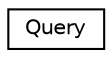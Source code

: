 digraph "Graphical Class Hierarchy"
{
  edge [fontname="Helvetica",fontsize="10",labelfontname="Helvetica",labelfontsize="10"];
  node [fontname="Helvetica",fontsize="10",shape=record];
  rankdir="LR";
  Node0 [label="Query",height=0.2,width=0.4,color="black", fillcolor="white", style="filled",URL="$class_query.html"];
}
